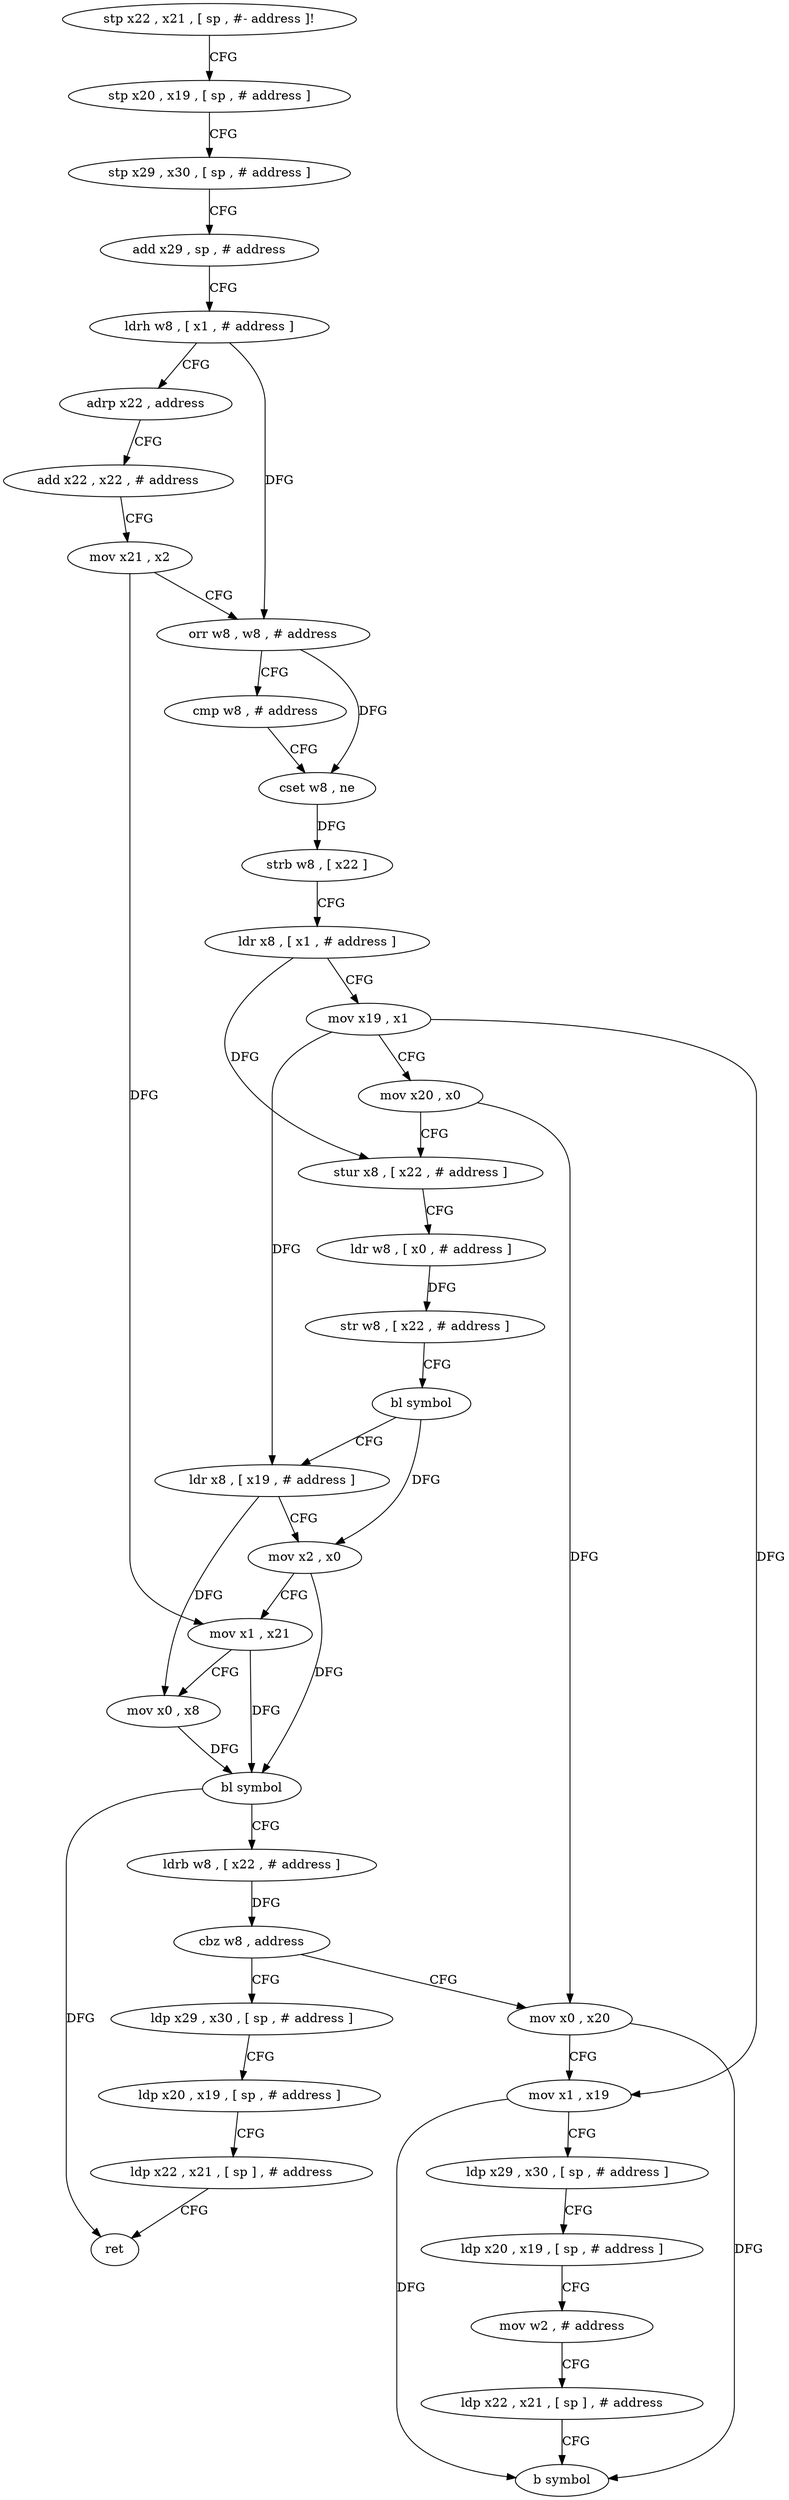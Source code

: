 digraph "func" {
"4211776" [label = "stp x22 , x21 , [ sp , #- address ]!" ]
"4211780" [label = "stp x20 , x19 , [ sp , # address ]" ]
"4211784" [label = "stp x29 , x30 , [ sp , # address ]" ]
"4211788" [label = "add x29 , sp , # address" ]
"4211792" [label = "ldrh w8 , [ x1 , # address ]" ]
"4211796" [label = "adrp x22 , address" ]
"4211800" [label = "add x22 , x22 , # address" ]
"4211804" [label = "mov x21 , x2" ]
"4211808" [label = "orr w8 , w8 , # address" ]
"4211812" [label = "cmp w8 , # address" ]
"4211816" [label = "cset w8 , ne" ]
"4211820" [label = "strb w8 , [ x22 ]" ]
"4211824" [label = "ldr x8 , [ x1 , # address ]" ]
"4211828" [label = "mov x19 , x1" ]
"4211832" [label = "mov x20 , x0" ]
"4211836" [label = "stur x8 , [ x22 , # address ]" ]
"4211840" [label = "ldr w8 , [ x0 , # address ]" ]
"4211844" [label = "str w8 , [ x22 , # address ]" ]
"4211848" [label = "bl symbol" ]
"4211852" [label = "ldr x8 , [ x19 , # address ]" ]
"4211856" [label = "mov x2 , x0" ]
"4211860" [label = "mov x1 , x21" ]
"4211864" [label = "mov x0 , x8" ]
"4211868" [label = "bl symbol" ]
"4211872" [label = "ldrb w8 , [ x22 , # address ]" ]
"4211876" [label = "cbz w8 , address" ]
"4211908" [label = "ldp x29 , x30 , [ sp , # address ]" ]
"4211880" [label = "mov x0 , x20" ]
"4211912" [label = "ldp x20 , x19 , [ sp , # address ]" ]
"4211916" [label = "ldp x22 , x21 , [ sp ] , # address" ]
"4211920" [label = "ret" ]
"4211884" [label = "mov x1 , x19" ]
"4211888" [label = "ldp x29 , x30 , [ sp , # address ]" ]
"4211892" [label = "ldp x20 , x19 , [ sp , # address ]" ]
"4211896" [label = "mov w2 , # address" ]
"4211900" [label = "ldp x22 , x21 , [ sp ] , # address" ]
"4211904" [label = "b symbol" ]
"4211776" -> "4211780" [ label = "CFG" ]
"4211780" -> "4211784" [ label = "CFG" ]
"4211784" -> "4211788" [ label = "CFG" ]
"4211788" -> "4211792" [ label = "CFG" ]
"4211792" -> "4211796" [ label = "CFG" ]
"4211792" -> "4211808" [ label = "DFG" ]
"4211796" -> "4211800" [ label = "CFG" ]
"4211800" -> "4211804" [ label = "CFG" ]
"4211804" -> "4211808" [ label = "CFG" ]
"4211804" -> "4211860" [ label = "DFG" ]
"4211808" -> "4211812" [ label = "CFG" ]
"4211808" -> "4211816" [ label = "DFG" ]
"4211812" -> "4211816" [ label = "CFG" ]
"4211816" -> "4211820" [ label = "DFG" ]
"4211820" -> "4211824" [ label = "CFG" ]
"4211824" -> "4211828" [ label = "CFG" ]
"4211824" -> "4211836" [ label = "DFG" ]
"4211828" -> "4211832" [ label = "CFG" ]
"4211828" -> "4211852" [ label = "DFG" ]
"4211828" -> "4211884" [ label = "DFG" ]
"4211832" -> "4211836" [ label = "CFG" ]
"4211832" -> "4211880" [ label = "DFG" ]
"4211836" -> "4211840" [ label = "CFG" ]
"4211840" -> "4211844" [ label = "DFG" ]
"4211844" -> "4211848" [ label = "CFG" ]
"4211848" -> "4211852" [ label = "CFG" ]
"4211848" -> "4211856" [ label = "DFG" ]
"4211852" -> "4211856" [ label = "CFG" ]
"4211852" -> "4211864" [ label = "DFG" ]
"4211856" -> "4211860" [ label = "CFG" ]
"4211856" -> "4211868" [ label = "DFG" ]
"4211860" -> "4211864" [ label = "CFG" ]
"4211860" -> "4211868" [ label = "DFG" ]
"4211864" -> "4211868" [ label = "DFG" ]
"4211868" -> "4211872" [ label = "CFG" ]
"4211868" -> "4211920" [ label = "DFG" ]
"4211872" -> "4211876" [ label = "DFG" ]
"4211876" -> "4211908" [ label = "CFG" ]
"4211876" -> "4211880" [ label = "CFG" ]
"4211908" -> "4211912" [ label = "CFG" ]
"4211880" -> "4211884" [ label = "CFG" ]
"4211880" -> "4211904" [ label = "DFG" ]
"4211912" -> "4211916" [ label = "CFG" ]
"4211916" -> "4211920" [ label = "CFG" ]
"4211884" -> "4211888" [ label = "CFG" ]
"4211884" -> "4211904" [ label = "DFG" ]
"4211888" -> "4211892" [ label = "CFG" ]
"4211892" -> "4211896" [ label = "CFG" ]
"4211896" -> "4211900" [ label = "CFG" ]
"4211900" -> "4211904" [ label = "CFG" ]
}
